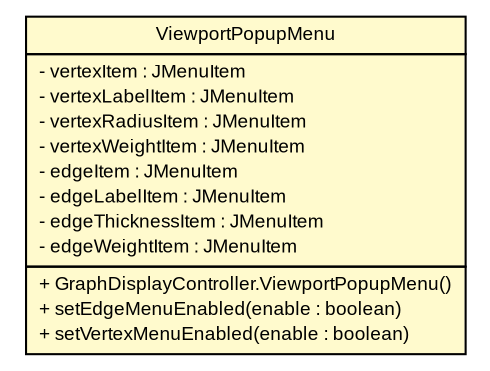 #!/usr/local/bin/dot
#
# Class diagram 
# Generated by UMLGraph version R5_6 (http://www.umlgraph.org/)
#

digraph G {
	edge [fontname="arial",fontsize=10,labelfontname="arial",labelfontsize=10];
	node [fontname="arial",fontsize=10,shape=plaintext];
	nodesep=0.25;
	ranksep=0.5;
	// pfc.controllers.GraphDisplayController.ViewportPopupMenu
	c9205 [label=<<table title="pfc.controllers.GraphDisplayController.ViewportPopupMenu" border="0" cellborder="1" cellspacing="0" cellpadding="2" port="p" bgcolor="lemonChiffon" href="./GraphDisplayController.ViewportPopupMenu.html">
		<tr><td><table border="0" cellspacing="0" cellpadding="1">
<tr><td align="center" balign="center"> ViewportPopupMenu </td></tr>
		</table></td></tr>
		<tr><td><table border="0" cellspacing="0" cellpadding="1">
<tr><td align="left" balign="left"> - vertexItem : JMenuItem </td></tr>
<tr><td align="left" balign="left"> - vertexLabelItem : JMenuItem </td></tr>
<tr><td align="left" balign="left"> - vertexRadiusItem : JMenuItem </td></tr>
<tr><td align="left" balign="left"> - vertexWeightItem : JMenuItem </td></tr>
<tr><td align="left" balign="left"> - edgeItem : JMenuItem </td></tr>
<tr><td align="left" balign="left"> - edgeLabelItem : JMenuItem </td></tr>
<tr><td align="left" balign="left"> - edgeThicknessItem : JMenuItem </td></tr>
<tr><td align="left" balign="left"> - edgeWeightItem : JMenuItem </td></tr>
		</table></td></tr>
		<tr><td><table border="0" cellspacing="0" cellpadding="1">
<tr><td align="left" balign="left"> + GraphDisplayController.ViewportPopupMenu() </td></tr>
<tr><td align="left" balign="left"> + setEdgeMenuEnabled(enable : boolean) </td></tr>
<tr><td align="left" balign="left"> + setVertexMenuEnabled(enable : boolean) </td></tr>
		</table></td></tr>
		</table>>, URL="./GraphDisplayController.ViewportPopupMenu.html", fontname="arial", fontcolor="black", fontsize=9.0];
}

